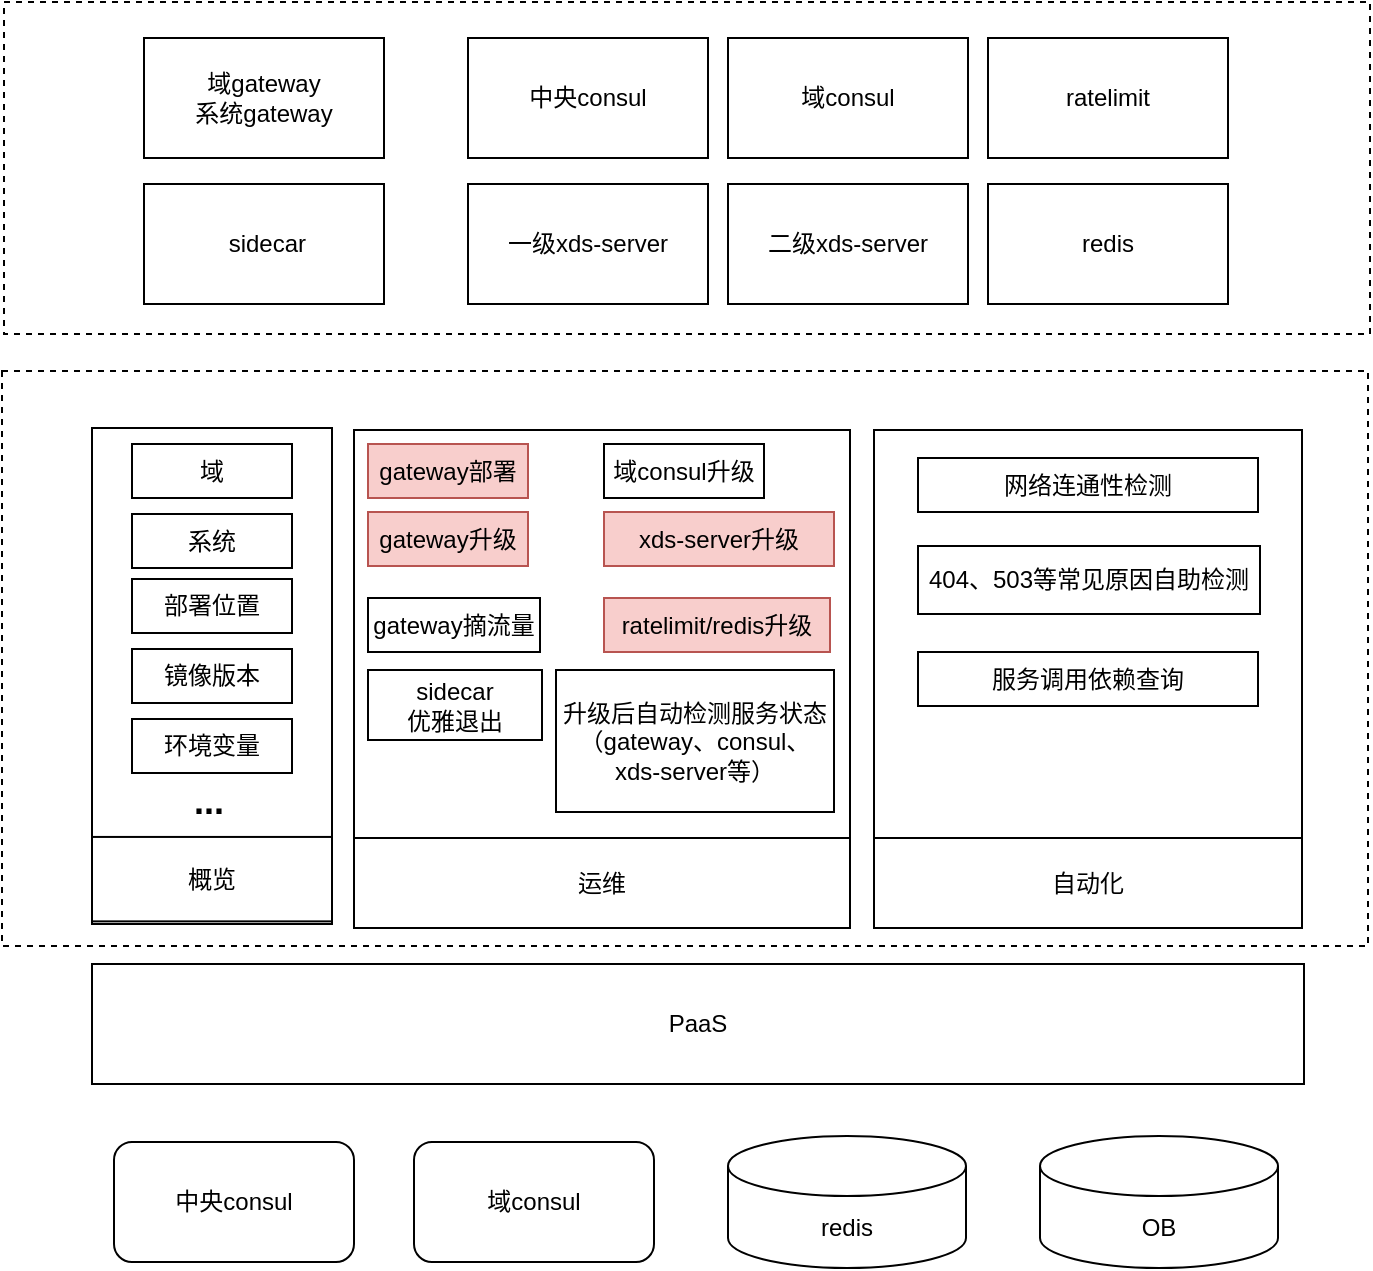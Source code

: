 <mxfile version="26.0.11">
  <diagram name="第 1 页" id="9Li6IN2-fdfVNfoZi-YO">
    <mxGraphModel dx="954" dy="605" grid="0" gridSize="10" guides="1" tooltips="1" connect="1" arrows="1" fold="1" page="1" pageScale="1" pageWidth="827" pageHeight="1169" math="0" shadow="0">
      <root>
        <mxCell id="0" />
        <mxCell id="1" parent="0" />
        <mxCell id="gm98-_d_66KDWPCI6MxP-15" value="" style="group" parent="1" vertex="1" connectable="0">
          <mxGeometry x="95" y="359" width="638" height="259" as="geometry" />
        </mxCell>
        <mxCell id="gm98-_d_66KDWPCI6MxP-55" value="" style="rounded=0;whiteSpace=wrap;html=1;dashed=1;" parent="gm98-_d_66KDWPCI6MxP-15" vertex="1">
          <mxGeometry x="-45" y="-28.5" width="683" height="287.5" as="geometry" />
        </mxCell>
        <mxCell id="gm98-_d_66KDWPCI6MxP-13" value="" style="rounded=0;whiteSpace=wrap;html=1;" parent="gm98-_d_66KDWPCI6MxP-15" vertex="1">
          <mxGeometry width="120" height="248.0" as="geometry" />
        </mxCell>
        <mxCell id="gm98-_d_66KDWPCI6MxP-14" value="概览" style="rounded=0;whiteSpace=wrap;html=1;" parent="gm98-_d_66KDWPCI6MxP-15" vertex="1">
          <mxGeometry y="204.468" width="120" height="42.213" as="geometry" />
        </mxCell>
        <mxCell id="gm98-_d_66KDWPCI6MxP-10" value="部署位置" style="rounded=0;whiteSpace=wrap;html=1;" parent="gm98-_d_66KDWPCI6MxP-15" vertex="1">
          <mxGeometry x="20" y="75.5" width="80" height="27" as="geometry" />
        </mxCell>
        <mxCell id="gm98-_d_66KDWPCI6MxP-11" value="镜像版本" style="rounded=0;whiteSpace=wrap;html=1;" parent="gm98-_d_66KDWPCI6MxP-15" vertex="1">
          <mxGeometry x="20" y="110.5" width="80" height="27" as="geometry" />
        </mxCell>
        <mxCell id="gm98-_d_66KDWPCI6MxP-12" value="环境变量" style="rounded=0;whiteSpace=wrap;html=1;" parent="gm98-_d_66KDWPCI6MxP-15" vertex="1">
          <mxGeometry x="20" y="145.5" width="80" height="27" as="geometry" />
        </mxCell>
        <mxCell id="gm98-_d_66KDWPCI6MxP-16" value="&lt;span style=&quot;font-size: 18px;&quot;&gt;&lt;b&gt;...&lt;/b&gt;&lt;/span&gt;" style="text;html=1;align=center;verticalAlign=middle;resizable=0;points=[];autosize=1;strokeColor=none;fillColor=none;" parent="gm98-_d_66KDWPCI6MxP-15" vertex="1">
          <mxGeometry x="41" y="170.47" width="33" height="34" as="geometry" />
        </mxCell>
        <mxCell id="gm98-_d_66KDWPCI6MxP-17" value="域" style="rounded=0;whiteSpace=wrap;html=1;" parent="gm98-_d_66KDWPCI6MxP-15" vertex="1">
          <mxGeometry x="20" y="8" width="80" height="27" as="geometry" />
        </mxCell>
        <mxCell id="gm98-_d_66KDWPCI6MxP-18" value="系统" style="rounded=0;whiteSpace=wrap;html=1;" parent="gm98-_d_66KDWPCI6MxP-15" vertex="1">
          <mxGeometry x="20" y="43" width="80" height="27" as="geometry" />
        </mxCell>
        <mxCell id="gm98-_d_66KDWPCI6MxP-9" value="" style="rounded=0;whiteSpace=wrap;html=1;dashed=1;" parent="1" vertex="1">
          <mxGeometry x="51" y="146" width="683" height="166" as="geometry" />
        </mxCell>
        <mxCell id="gm98-_d_66KDWPCI6MxP-1" value="域gateway&lt;div&gt;系统gateway&lt;/div&gt;" style="rounded=0;whiteSpace=wrap;html=1;" parent="1" vertex="1">
          <mxGeometry x="121" y="164" width="120" height="60" as="geometry" />
        </mxCell>
        <mxCell id="gm98-_d_66KDWPCI6MxP-2" value="&amp;nbsp;sidecar" style="rounded=0;whiteSpace=wrap;html=1;" parent="1" vertex="1">
          <mxGeometry x="121" y="237" width="120" height="60" as="geometry" />
        </mxCell>
        <mxCell id="gm98-_d_66KDWPCI6MxP-3" value="中央consul" style="rounded=0;whiteSpace=wrap;html=1;" parent="1" vertex="1">
          <mxGeometry x="283" y="164" width="120" height="60" as="geometry" />
        </mxCell>
        <mxCell id="gm98-_d_66KDWPCI6MxP-4" value="域consul" style="rounded=0;whiteSpace=wrap;html=1;" parent="1" vertex="1">
          <mxGeometry x="413" y="164" width="120" height="60" as="geometry" />
        </mxCell>
        <mxCell id="gm98-_d_66KDWPCI6MxP-5" value="ratelimit" style="rounded=0;whiteSpace=wrap;html=1;" parent="1" vertex="1">
          <mxGeometry x="543" y="164" width="120" height="60" as="geometry" />
        </mxCell>
        <mxCell id="gm98-_d_66KDWPCI6MxP-6" value="一级xds-server" style="rounded=0;whiteSpace=wrap;html=1;" parent="1" vertex="1">
          <mxGeometry x="283" y="237" width="120" height="60" as="geometry" />
        </mxCell>
        <mxCell id="gm98-_d_66KDWPCI6MxP-7" value="二级xds-server" style="rounded=0;whiteSpace=wrap;html=1;" parent="1" vertex="1">
          <mxGeometry x="413" y="237" width="120" height="60" as="geometry" />
        </mxCell>
        <mxCell id="gm98-_d_66KDWPCI6MxP-8" value="redis" style="rounded=0;whiteSpace=wrap;html=1;" parent="1" vertex="1">
          <mxGeometry x="543" y="237" width="120" height="60" as="geometry" />
        </mxCell>
        <mxCell id="gm98-_d_66KDWPCI6MxP-22" value="" style="group" parent="1" vertex="1" connectable="0">
          <mxGeometry x="226" y="360" width="248" height="249" as="geometry" />
        </mxCell>
        <mxCell id="gm98-_d_66KDWPCI6MxP-20" value="" style="rounded=0;whiteSpace=wrap;html=1;" parent="gm98-_d_66KDWPCI6MxP-22" vertex="1">
          <mxGeometry width="248" height="249" as="geometry" />
        </mxCell>
        <mxCell id="gm98-_d_66KDWPCI6MxP-21" value="运维" style="rounded=0;whiteSpace=wrap;html=1;" parent="gm98-_d_66KDWPCI6MxP-22" vertex="1">
          <mxGeometry y="204" width="248" height="45" as="geometry" />
        </mxCell>
        <mxCell id="gm98-_d_66KDWPCI6MxP-23" value="gateway部署" style="rounded=0;whiteSpace=wrap;html=1;fillColor=#f8cecc;strokeColor=#b85450;" parent="gm98-_d_66KDWPCI6MxP-22" vertex="1">
          <mxGeometry x="7" y="7" width="80" height="27" as="geometry" />
        </mxCell>
        <mxCell id="gm98-_d_66KDWPCI6MxP-27" value="gateway摘流量" style="rounded=0;whiteSpace=wrap;html=1;" parent="gm98-_d_66KDWPCI6MxP-22" vertex="1">
          <mxGeometry x="7" y="84" width="86" height="27" as="geometry" />
        </mxCell>
        <mxCell id="gm98-_d_66KDWPCI6MxP-26" value="sidecar&lt;div&gt;优雅退出&lt;/div&gt;" style="rounded=0;whiteSpace=wrap;html=1;" parent="gm98-_d_66KDWPCI6MxP-22" vertex="1">
          <mxGeometry x="7" y="120" width="87" height="35" as="geometry" />
        </mxCell>
        <mxCell id="gm98-_d_66KDWPCI6MxP-25" value="域consul升级" style="rounded=0;whiteSpace=wrap;html=1;" parent="gm98-_d_66KDWPCI6MxP-22" vertex="1">
          <mxGeometry x="125" y="7" width="80" height="27" as="geometry" />
        </mxCell>
        <mxCell id="gm98-_d_66KDWPCI6MxP-24" value="gateway升级" style="rounded=0;whiteSpace=wrap;html=1;fillColor=#f8cecc;strokeColor=#b85450;" parent="gm98-_d_66KDWPCI6MxP-22" vertex="1">
          <mxGeometry x="7" y="41" width="80" height="27" as="geometry" />
        </mxCell>
        <mxCell id="gm98-_d_66KDWPCI6MxP-29" value="xds-server升级" style="rounded=0;whiteSpace=wrap;html=1;fillColor=#f8cecc;strokeColor=#b85450;" parent="gm98-_d_66KDWPCI6MxP-22" vertex="1">
          <mxGeometry x="125" y="41" width="115" height="27" as="geometry" />
        </mxCell>
        <mxCell id="gm98-_d_66KDWPCI6MxP-31" value="ratelimit/redis升级" style="rounded=0;whiteSpace=wrap;html=1;fillColor=#f8cecc;strokeColor=#b85450;" parent="gm98-_d_66KDWPCI6MxP-22" vertex="1">
          <mxGeometry x="125" y="84" width="113" height="27" as="geometry" />
        </mxCell>
        <mxCell id="gm98-_d_66KDWPCI6MxP-41" value="升级后自动检测服务状态&lt;div&gt;（gateway、consul、&lt;/div&gt;&lt;div&gt;xds-server等）&lt;/div&gt;" style="rounded=0;whiteSpace=wrap;html=1;" parent="gm98-_d_66KDWPCI6MxP-22" vertex="1">
          <mxGeometry x="101" y="120" width="139" height="71" as="geometry" />
        </mxCell>
        <mxCell id="gm98-_d_66KDWPCI6MxP-33" value="" style="group" parent="1" vertex="1" connectable="0">
          <mxGeometry x="486" y="360" width="214" height="249" as="geometry" />
        </mxCell>
        <mxCell id="gm98-_d_66KDWPCI6MxP-34" value="" style="rounded=0;whiteSpace=wrap;html=1;" parent="gm98-_d_66KDWPCI6MxP-33" vertex="1">
          <mxGeometry width="214" height="249" as="geometry" />
        </mxCell>
        <mxCell id="gm98-_d_66KDWPCI6MxP-35" value="自动化" style="rounded=0;whiteSpace=wrap;html=1;" parent="gm98-_d_66KDWPCI6MxP-33" vertex="1">
          <mxGeometry y="204" width="214" height="45" as="geometry" />
        </mxCell>
        <mxCell id="gm98-_d_66KDWPCI6MxP-46" value="404、503等常见原因自助检测" style="rounded=0;whiteSpace=wrap;html=1;" parent="gm98-_d_66KDWPCI6MxP-33" vertex="1">
          <mxGeometry x="22" y="58" width="171" height="34" as="geometry" />
        </mxCell>
        <mxCell id="gm98-_d_66KDWPCI6MxP-36" value="网络连通性检测" style="rounded=0;whiteSpace=wrap;html=1;" parent="gm98-_d_66KDWPCI6MxP-33" vertex="1">
          <mxGeometry x="22" y="14" width="170" height="27" as="geometry" />
        </mxCell>
        <mxCell id="bX5g6yc0hT_BCWHH6CZx-1" value="服务调用依赖查询" style="rounded=0;whiteSpace=wrap;html=1;" vertex="1" parent="gm98-_d_66KDWPCI6MxP-33">
          <mxGeometry x="22" y="111" width="170" height="27" as="geometry" />
        </mxCell>
        <mxCell id="gm98-_d_66KDWPCI6MxP-49" value="域consul" style="rounded=1;whiteSpace=wrap;html=1;" parent="1" vertex="1">
          <mxGeometry x="256" y="716" width="120" height="60" as="geometry" />
        </mxCell>
        <mxCell id="gm98-_d_66KDWPCI6MxP-50" value="OB" style="shape=cylinder3;whiteSpace=wrap;html=1;boundedLbl=1;backgroundOutline=1;size=15;" parent="1" vertex="1">
          <mxGeometry x="569" y="713" width="119" height="66" as="geometry" />
        </mxCell>
        <mxCell id="gm98-_d_66KDWPCI6MxP-51" value="中央consul" style="rounded=1;whiteSpace=wrap;html=1;" parent="1" vertex="1">
          <mxGeometry x="106" y="716" width="120" height="60" as="geometry" />
        </mxCell>
        <mxCell id="gm98-_d_66KDWPCI6MxP-52" value="redis" style="shape=cylinder3;whiteSpace=wrap;html=1;boundedLbl=1;backgroundOutline=1;size=15;" parent="1" vertex="1">
          <mxGeometry x="413" y="713" width="119" height="66" as="geometry" />
        </mxCell>
        <mxCell id="gm98-_d_66KDWPCI6MxP-54" value="PaaS" style="rounded=0;whiteSpace=wrap;html=1;" parent="1" vertex="1">
          <mxGeometry x="95" y="627" width="606" height="60" as="geometry" />
        </mxCell>
      </root>
    </mxGraphModel>
  </diagram>
</mxfile>
